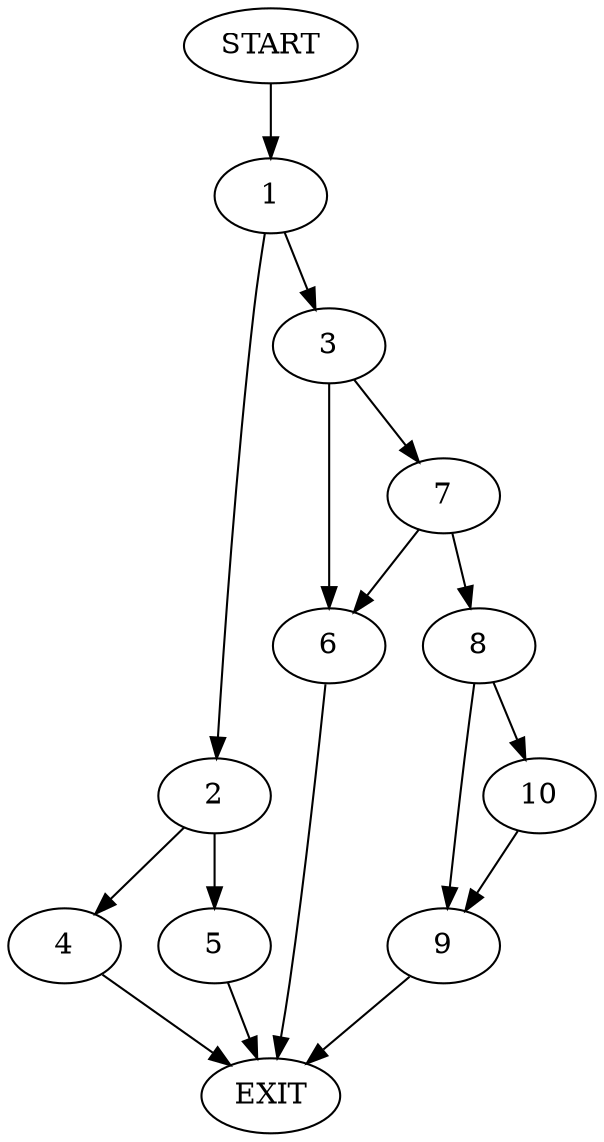 digraph {
0 [label="START"]
11 [label="EXIT"]
0 -> 1
1 -> 2
1 -> 3
2 -> 4
2 -> 5
3 -> 6
3 -> 7
5 -> 11
4 -> 11
7 -> 8
7 -> 6
6 -> 11
8 -> 9
8 -> 10
9 -> 11
10 -> 9
}
